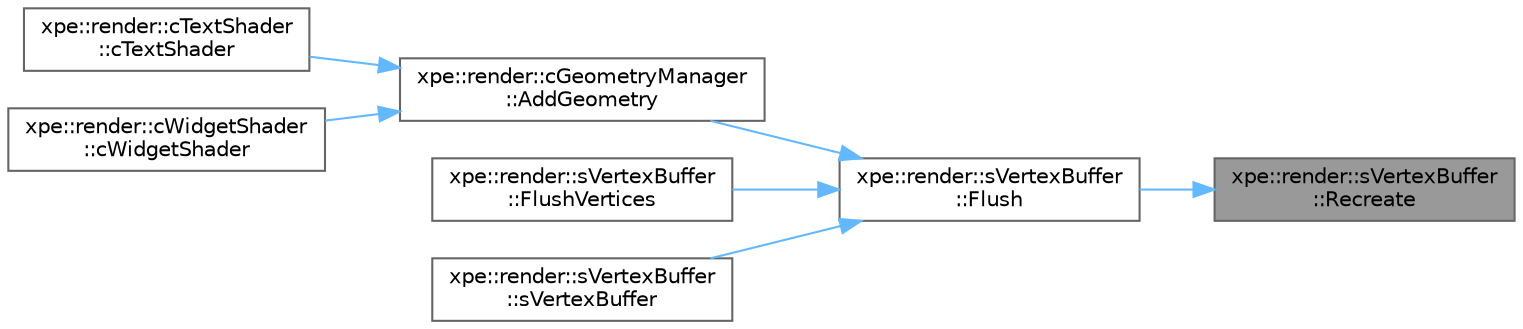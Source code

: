 digraph "xpe::render::sVertexBuffer::Recreate"
{
 // LATEX_PDF_SIZE
  bgcolor="transparent";
  edge [fontname=Helvetica,fontsize=10,labelfontname=Helvetica,labelfontsize=10];
  node [fontname=Helvetica,fontsize=10,shape=box,height=0.2,width=0.4];
  rankdir="RL";
  Node1 [id="Node000001",label="xpe::render::sVertexBuffer\l::Recreate",height=0.2,width=0.4,color="gray40", fillcolor="grey60", style="filled", fontcolor="black",tooltip=" "];
  Node1 -> Node2 [id="edge19_Node000001_Node000002",dir="back",color="steelblue1",style="solid",tooltip=" "];
  Node2 [id="Node000002",label="xpe::render::sVertexBuffer\l::Flush",height=0.2,width=0.4,color="grey40", fillcolor="white", style="filled",URL="$structxpe_1_1render_1_1s_vertex_buffer.html#a896c35b36d1987189db78fbca0a81a19",tooltip=" "];
  Node2 -> Node3 [id="edge20_Node000002_Node000003",dir="back",color="steelblue1",style="solid",tooltip=" "];
  Node3 [id="Node000003",label="xpe::render::cGeometryManager\l::AddGeometry",height=0.2,width=0.4,color="grey40", fillcolor="white", style="filled",URL="$classxpe_1_1render_1_1c_geometry_manager.html#afcab89931d34518de9c76ff962e6a5b9",tooltip=" "];
  Node3 -> Node4 [id="edge21_Node000003_Node000004",dir="back",color="steelblue1",style="solid",tooltip=" "];
  Node4 [id="Node000004",label="xpe::render::cTextShader\l::cTextShader",height=0.2,width=0.4,color="grey40", fillcolor="white", style="filled",URL="$classxpe_1_1render_1_1c_text_shader.html#ad8b58ce40667013c62bc85cb9ae913fa",tooltip=" "];
  Node3 -> Node5 [id="edge22_Node000003_Node000005",dir="back",color="steelblue1",style="solid",tooltip=" "];
  Node5 [id="Node000005",label="xpe::render::cWidgetShader\l::cWidgetShader",height=0.2,width=0.4,color="grey40", fillcolor="white", style="filled",URL="$classxpe_1_1render_1_1c_widget_shader.html#ac6d0a01c7e25a93a16e38d9642dfe0f2",tooltip=" "];
  Node2 -> Node6 [id="edge23_Node000002_Node000006",dir="back",color="steelblue1",style="solid",tooltip=" "];
  Node6 [id="Node000006",label="xpe::render::sVertexBuffer\l::FlushVertices",height=0.2,width=0.4,color="grey40", fillcolor="white", style="filled",URL="$structxpe_1_1render_1_1s_vertex_buffer.html#aa4f339fcf483993cf3f770ac2ca58044",tooltip=" "];
  Node2 -> Node7 [id="edge24_Node000002_Node000007",dir="back",color="steelblue1",style="solid",tooltip=" "];
  Node7 [id="Node000007",label="xpe::render::sVertexBuffer\l::sVertexBuffer",height=0.2,width=0.4,color="grey40", fillcolor="white", style="filled",URL="$structxpe_1_1render_1_1s_vertex_buffer.html#aeba0348f9a7328e3b6d9711dd4a6b5b2",tooltip=" "];
}
